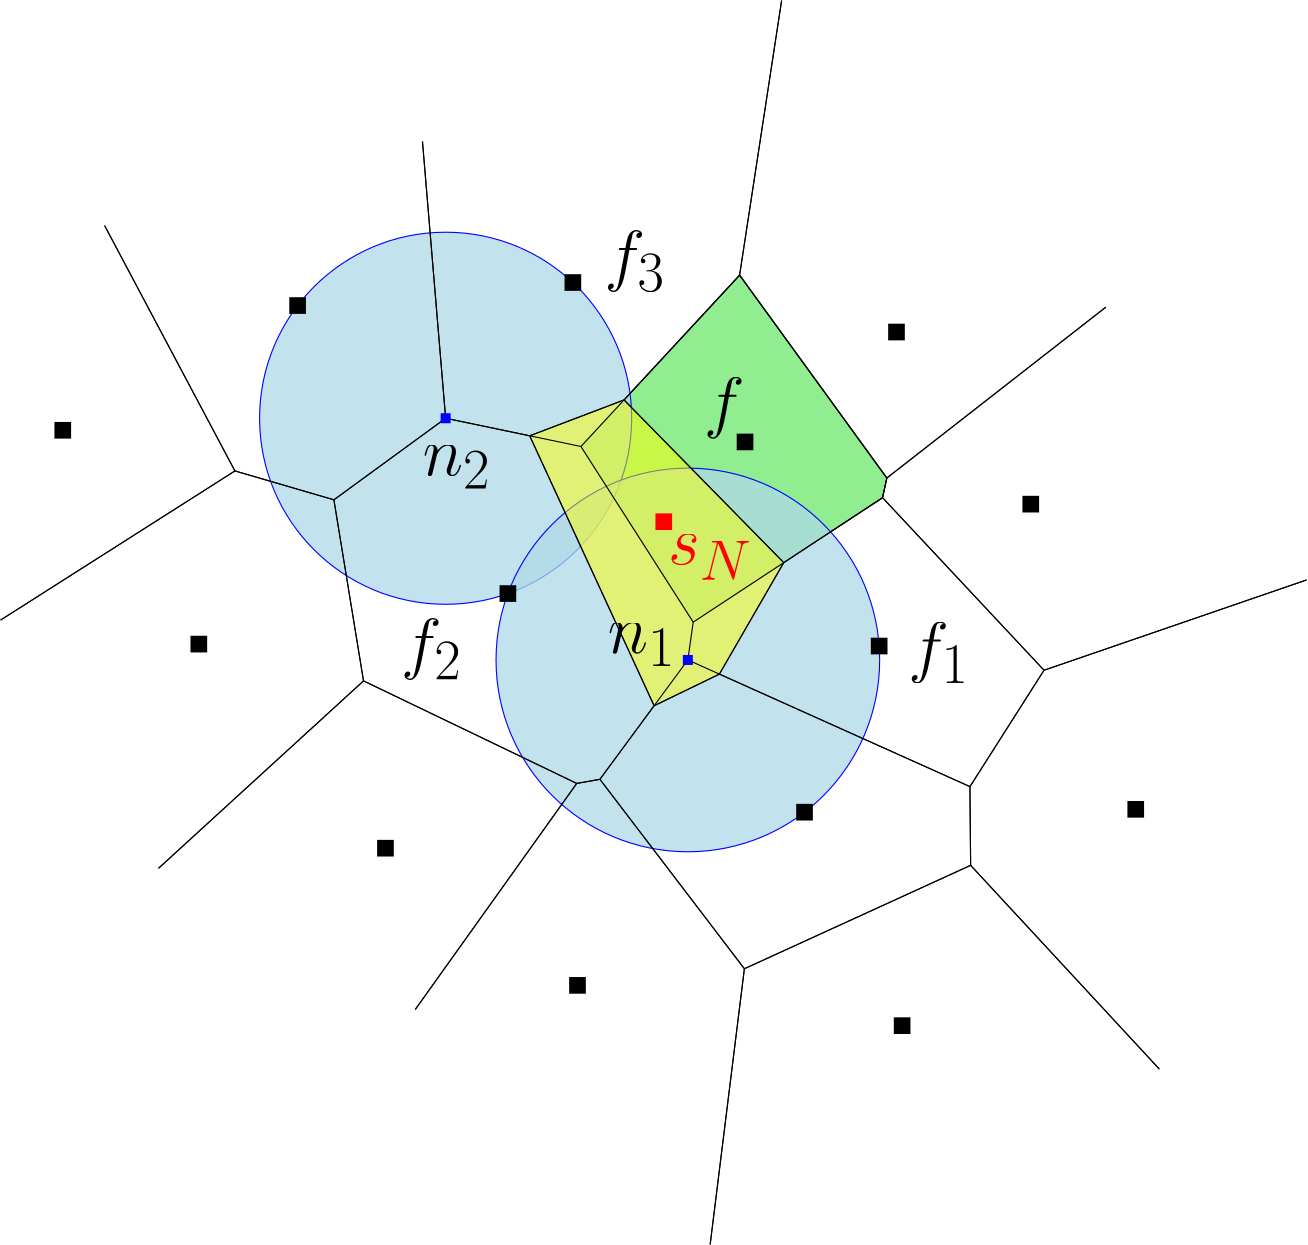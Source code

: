 <?xml version="1.0"?>
<!DOCTYPE ipe SYSTEM "ipe.dtd">
<ipe version="70212" creator="Ipe 7.2.12">
<info created="D:20190917160433" modified="D:20191009135508"/>
<ipestyle name="basic">
<symbol name="arrow/arc(spx)">
<path stroke="sym-stroke" fill="sym-stroke" pen="sym-pen">
0 0 m
-1 0.333 l
-1 -0.333 l
h
</path>
</symbol>
<symbol name="arrow/farc(spx)">
<path stroke="sym-stroke" fill="white" pen="sym-pen">
0 0 m
-1 0.333 l
-1 -0.333 l
h
</path>
</symbol>
<symbol name="arrow/ptarc(spx)">
<path stroke="sym-stroke" fill="sym-stroke" pen="sym-pen">
0 0 m
-1 0.333 l
-0.8 0 l
-1 -0.333 l
h
</path>
</symbol>
<symbol name="arrow/fptarc(spx)">
<path stroke="sym-stroke" fill="white" pen="sym-pen">
0 0 m
-1 0.333 l
-0.8 0 l
-1 -0.333 l
h
</path>
</symbol>
<symbol name="mark/circle(sx)" transformations="translations">
<path fill="sym-stroke">
0.6 0 0 0.6 0 0 e
0.4 0 0 0.4 0 0 e
</path>
</symbol>
<symbol name="mark/disk(sx)" transformations="translations">
<path fill="sym-stroke">
0.6 0 0 0.6 0 0 e
</path>
</symbol>
<symbol name="mark/fdisk(sfx)" transformations="translations">
<group>
<path fill="sym-fill">
0.5 0 0 0.5 0 0 e
</path>
<path fill="sym-stroke" fillrule="eofill">
0.6 0 0 0.6 0 0 e
0.4 0 0 0.4 0 0 e
</path>
</group>
</symbol>
<symbol name="mark/box(sx)" transformations="translations">
<path fill="sym-stroke" fillrule="eofill">
-0.6 -0.6 m
0.6 -0.6 l
0.6 0.6 l
-0.6 0.6 l
h
-0.4 -0.4 m
0.4 -0.4 l
0.4 0.4 l
-0.4 0.4 l
h
</path>
</symbol>
<symbol name="mark/square(sx)" transformations="translations">
<path fill="sym-stroke">
-0.6 -0.6 m
0.6 -0.6 l
0.6 0.6 l
-0.6 0.6 l
h
</path>
</symbol>
<symbol name="mark/fsquare(sfx)" transformations="translations">
<group>
<path fill="sym-fill">
-0.5 -0.5 m
0.5 -0.5 l
0.5 0.5 l
-0.5 0.5 l
h
</path>
<path fill="sym-stroke" fillrule="eofill">
-0.6 -0.6 m
0.6 -0.6 l
0.6 0.6 l
-0.6 0.6 l
h
-0.4 -0.4 m
0.4 -0.4 l
0.4 0.4 l
-0.4 0.4 l
h
</path>
</group>
</symbol>
<symbol name="mark/cross(sx)" transformations="translations">
<group>
<path fill="sym-stroke">
-0.43 -0.57 m
0.57 0.43 l
0.43 0.57 l
-0.57 -0.43 l
h
</path>
<path fill="sym-stroke">
-0.43 0.57 m
0.57 -0.43 l
0.43 -0.57 l
-0.57 0.43 l
h
</path>
</group>
</symbol>
<symbol name="arrow/fnormal(spx)">
<path stroke="sym-stroke" fill="white" pen="sym-pen">
0 0 m
-1 0.333 l
-1 -0.333 l
h
</path>
</symbol>
<symbol name="arrow/pointed(spx)">
<path stroke="sym-stroke" fill="sym-stroke" pen="sym-pen">
0 0 m
-1 0.333 l
-0.8 0 l
-1 -0.333 l
h
</path>
</symbol>
<symbol name="arrow/fpointed(spx)">
<path stroke="sym-stroke" fill="white" pen="sym-pen">
0 0 m
-1 0.333 l
-0.8 0 l
-1 -0.333 l
h
</path>
</symbol>
<symbol name="arrow/linear(spx)">
<path stroke="sym-stroke" pen="sym-pen">
-1 0.333 m
0 0 l
-1 -0.333 l
</path>
</symbol>
<symbol name="arrow/fdouble(spx)">
<path stroke="sym-stroke" fill="white" pen="sym-pen">
0 0 m
-1 0.333 l
-1 -0.333 l
h
-1 0 m
-2 0.333 l
-2 -0.333 l
h
</path>
</symbol>
<symbol name="arrow/double(spx)">
<path stroke="sym-stroke" fill="sym-stroke" pen="sym-pen">
0 0 m
-1 0.333 l
-1 -0.333 l
h
-1 0 m
-2 0.333 l
-2 -0.333 l
h
</path>
</symbol>
<pen name="heavier" value="0.8"/>
<pen name="fat" value="1.2"/>
<pen name="ultrafat" value="2"/>
<symbolsize name="large" value="5"/>
<symbolsize name="small" value="2"/>
<symbolsize name="tiny" value="1.1"/>
<arrowsize name="large" value="10"/>
<arrowsize name="small" value="5"/>
<arrowsize name="tiny" value="3"/>
<color name="red" value="1 0 0"/>
<color name="green" value="0 1 0"/>
<color name="blue" value="0 0 1"/>
<color name="yellow" value="1 1 0"/>
<color name="orange" value="1 0.647 0"/>
<color name="gold" value="1 0.843 0"/>
<color name="purple" value="0.627 0.125 0.941"/>
<color name="gray" value="0.745"/>
<color name="brown" value="0.647 0.165 0.165"/>
<color name="navy" value="0 0 0.502"/>
<color name="pink" value="1 0.753 0.796"/>
<color name="seagreen" value="0.18 0.545 0.341"/>
<color name="turquoise" value="0.251 0.878 0.816"/>
<color name="violet" value="0.933 0.51 0.933"/>
<color name="darkblue" value="0 0 0.545"/>
<color name="darkcyan" value="0 0.545 0.545"/>
<color name="darkgray" value="0.663"/>
<color name="darkgreen" value="0 0.392 0"/>
<color name="darkmagenta" value="0.545 0 0.545"/>
<color name="darkorange" value="1 0.549 0"/>
<color name="darkred" value="0.545 0 0"/>
<color name="lightblue" value="0.678 0.847 0.902"/>
<color name="lightcyan" value="0.878 1 1"/>
<color name="lightgray" value="0.827"/>
<color name="lightgreen" value="0.565 0.933 0.565"/>
<color name="lightyellow" value="1 1 0.878"/>
<dashstyle name="dashed" value="[4] 0"/>
<dashstyle name="dotted" value="[1 3] 0"/>
<dashstyle name="dash dotted" value="[4 2 1 2] 0"/>
<dashstyle name="dash dot dotted" value="[4 2 1 2 1 2] 0"/>
<textsize name="large" value="\large"/>
<textsize name="small" value="\small"/>
<textsize name="tiny" value="\tiny"/>
<textsize name="Large" value="\Large"/>
<textsize name="LARGE" value="\LARGE"/>
<textsize name="huge" value="\huge"/>
<textsize name="Huge" value="\Huge"/>
<textsize name="footnote" value="\footnotesize"/>
<textstyle name="center" begin="\begin{center}" end="\end{center}"/>
<textstyle name="itemize" begin="\begin{itemize}" end="\end{itemize}"/>
<textstyle name="item" begin="\begin{itemize}\item{}" end="\end{itemize}"/>
<gridsize name="4 pts" value="4"/>
<gridsize name="8 pts (~3 mm)" value="8"/>
<gridsize name="16 pts (~6 mm)" value="16"/>
<gridsize name="32 pts (~12 mm)" value="32"/>
<gridsize name="10 pts (~3.5 mm)" value="10"/>
<gridsize name="20 pts (~7 mm)" value="20"/>
<gridsize name="14 pts (~5 mm)" value="14"/>
<gridsize name="28 pts (~10 mm)" value="28"/>
<gridsize name="56 pts (~20 mm)" value="56"/>
<anglesize name="90 deg" value="90"/>
<anglesize name="60 deg" value="60"/>
<anglesize name="45 deg" value="45"/>
<anglesize name="30 deg" value="30"/>
<anglesize name="22.5 deg" value="22.5"/>
<opacity name="10%" value="0.1"/>
<opacity name="30%" value="0.3"/>
<opacity name="50%" value="0.5"/>
<opacity name="75%" value="0.75"/>
<tiling name="falling" angle="-60" step="4" width="1"/>
<tiling name="rising" angle="30" step="4" width="1"/>
</ipestyle>
<page>
<layer name="circles"/>
<layer name="sites"/>
<layer name="first_diagram"/>
<layer name="new_site"/>
<layer name="new_diagram"/>
<layer name="cell_with_changes"/>
<layer name="neighbors"/>
<layer name="texts"/>
<layer name="face_names"/>
<view layers="circles sites first_diagram new_site new_diagram cell_with_changes neighbors texts face_names" active="texts"/>
<path layer="cell_with_changes" stroke="black" fill="lightgreen">
255.855 540.597 m
312.981 602.29 l
365.982 529.251 l
364.439 522.166 l
296.277 477.373 l
h
</path>
<path layer="circles" stroke="blue" fill="lightblue" opacity="75%" stroke-opacity="opaque">
66.9745 0 0 66.9745 207.153 550.77 e
</path>
<path stroke="blue" fill="lightblue" opacity="75%" stroke-opacity="opaque">
69.053 0 0 69.053 294.352 463.755 e
</path>
<path layer="cell_with_changes" stroke="black" fill="yellow" opacity="50%" stroke-opacity="opaque">
237.413 544.45 m
271.374 557.358 l
328.87 498.792 l
305.703 458.658 l
282.201 447.269 l
h
</path>
<use layer="sites" matrix="1 0 0 1 -2.15455 0.538637" name="mark/square(sx)" pos="71.4755 545.9" size="large" stroke="black"/>
<use matrix="1 0 0 1 -2.15455 0.538637" name="mark/square(sx)" pos="120.459 468.925" size="large" stroke="black"/>
<use matrix="1 0 0 1 -23.2747 30.7464" name="mark/square(sx)" pos="177.14 560.595" size="large" stroke="black"/>
<use matrix="1 0 0 1 -2.15455 0.538637" name="mark/square(sx)" pos="231.722 487.119" size="large" stroke="black"/>
<use matrix="1 0 0 1 -2.15455 0.538637" name="mark/square(sx)" pos="187.637 395.45" size="large" stroke="black"/>
<use matrix="1 0 0 1 -15.8522 -16.2429" name="mark/square(sx)" pos="268.81 615.876" size="large" stroke="black"/>
<use matrix="1 0 0 1 -2.15455 0.538637" name="mark/square(sx)" pos="419.959 519.308" size="large" stroke="black"/>
<use matrix="1 0 0 1 -2.15455 0.538637" name="mark/square(sx)" pos="365.377 468.225" size="large" stroke="black"/>
<use matrix="1 0 0 1 -2.15455 0.538637" name="mark/square(sx)" pos="457.746 409.445" size="large" stroke="black"/>
<use matrix="1 0 0 1 -5.79093 -28.5524" name="mark/square(sx)" pos="260.412 375.157" size="large" stroke="black"/>
<use matrix="1 0 0 1 4.67843 6.41389" name="mark/square(sx)" pos="366.817 325.684" size="large" stroke="black"/>
<use matrix="1 0 0 1 -5.30344 -19.9474" name="mark/square(sx)" pos="374.766 601.752" size="large" stroke="black"/>
<use matrix="1 0 0 1 -6.62279 1.60594" name="mark/square(sx)" pos="342.985 407.346" size="large" stroke="black"/>
<use matrix="1 0 0 1 -2.15455 0.538637" name="mark/square(sx)" pos="317.093 541.701" size="large" stroke="black"/>
<group layer="first_diagram">
<path stroke="black">
207.153 550.77 m
255.855 540.597 l
</path>
<path stroke="black">
207.153 550.77 m
166.93 521.402 l
</path>
<path stroke="black">
207.153 550.77 m
198.814 650.422 l
</path>
<path stroke="black">
131.291 531.801 m
46.9253 478.114 l
</path>
<path stroke="black">
131.291 531.801 m
84.3853 620.118 l
</path>
<path stroke="black">
131.291 531.801 m
166.93 521.402 l
</path>
<path stroke="black">
166.93 521.402 m
177.589 456.22 l
</path>
<path stroke="black">
312.981 602.29 m
328.107 701.139 l
</path>
<path stroke="black">
312.981 602.29 m
365.982 529.251 l
</path>
<path stroke="black">
312.981 602.29 m
255.855 540.597 l
</path>
<path stroke="black">
255.855 540.597 m
296.277 477.373 l
</path>
<path stroke="black">
296.277 477.373 m
294.352 463.755 l
</path>
<path stroke="black">
296.277 477.373 m
364.439 522.166 l
</path>
<path stroke="black">
254.344 419.307 m
262.686 420.788 l
</path>
<path stroke="black">
254.344 419.307 m
196.221 337.933 l
</path>
<path stroke="black">
254.344 419.307 m
177.589 456.22 l
</path>
<path stroke="black">
177.589 456.22 m
103.786 388.743 l
</path>
<path stroke="black">
422.568 460.055 m
395.902 418.151 l
</path>
<path stroke="black">
422.568 460.055 m
517.131 492.58 l
</path>
<path stroke="black">
422.568 460.055 m
364.439 522.166 l
</path>
<path stroke="black">
365.982 529.251 m
444.823 590.765 l
</path>
<path stroke="black">
365.982 529.251 m
364.439 522.166 l
</path>
<path stroke="black">
314.702 352.592 m
302.384 253.354 l
</path>
<path stroke="black">
314.702 352.592 m
262.686 420.788 l
</path>
<path stroke="black">
314.702 352.592 m
396.147 389.824 l
</path>
<path stroke="black">
262.686 420.788 m
294.352 463.755 l
</path>
<path stroke="black">
294.352 463.755 m
395.902 418.151 l
</path>
<path stroke="black">
396.147 389.824 m
464.097 316.457 l
</path>
<path stroke="black">
396.147 389.824 m
395.902 418.151 l
</path>
</group>
<group layer="new_diagram">
<path stroke="black">
207.153 550.77 m
237.413 544.45 l
</path>
<path stroke="black">
207.153 550.77 m
166.93 521.402 l
</path>
<path stroke="black">
207.153 550.77 m
198.814 650.422 l
</path>
<path stroke="black">
131.291 531.801 m
46.9253 478.114 l
</path>
<path stroke="black">
131.291 531.801 m
84.3853 620.118 l
</path>
<path stroke="black">
131.291 531.801 m
166.93 521.402 l
</path>
<path stroke="black">
166.93 521.402 m
177.589 456.22 l
</path>
<path stroke="black">
312.981 602.29 m
328.107 701.139 l
</path>
<path stroke="black">
312.981 602.29 m
365.982 529.251 l
</path>
<path stroke="black">
312.981 602.29 m
271.374 557.358 l
</path>
<path stroke="black">
254.344 419.307 m
262.686 420.788 l
</path>
<path stroke="black">
254.344 419.307 m
196.221 337.933 l
</path>
<path stroke="black">
254.344 419.307 m
177.589 456.22 l
</path>
<path stroke="black">
177.589 456.22 m
103.786 388.743 l
</path>
<path stroke="black">
422.568 460.055 m
395.902 418.151 l
</path>
<path stroke="black">
422.568 460.055 m
517.131 492.58 l
</path>
<path stroke="black">
422.568 460.055 m
364.439 522.166 l
</path>
<path stroke="black">
365.982 529.251 m
444.823 590.765 l
</path>
<path stroke="black">
365.982 529.251 m
364.439 522.166 l
</path>
<path stroke="black">
364.439 522.166 m
328.87 498.792 l
</path>
<path stroke="black">
314.702 352.592 m
302.384 253.354 l
</path>
<path stroke="black">
314.702 352.592 m
262.686 420.788 l
</path>
<path stroke="black">
314.702 352.592 m
396.147 389.824 l
</path>
<path stroke="black">
262.686 420.788 m
282.201 447.269 l
</path>
<path stroke="black">
396.147 389.824 m
464.097 316.457 l
</path>
<path stroke="black">
396.147 389.824 m
395.902 418.151 l
</path>
<path stroke="black">
395.902 418.151 m
305.703 458.658 l
</path>
<path stroke="black">
237.413 544.45 m
282.201 447.269 l
</path>
<path stroke="black">
237.413 544.45 m
271.374 557.358 l
</path>
<path stroke="black">
271.374 557.358 m
328.87 498.792 l
</path>
<path stroke="black">
328.87 498.792 m
305.703 458.658 l
</path>
<path stroke="black">
282.201 447.269 m
305.703 458.658 l
</path>
</group>
<use layer="neighbors" name="mark/square(sx)" pos="207.153 550.77" size="normal" stroke="blue"/>
<use name="mark/square(sx)" pos="294.352 463.755" size="normal" stroke="blue"/>
<use layer="new_site" matrix="1 0 0 1 -32.1596 42.0056" name="mark/square(sx)" pos="317.846 471.516" size="large" stroke="red"/>
<text layer="texts" matrix="1 0 0 1 -11.2061 -6.88192" transformations="translations" pos="298.394 505.112" stroke="red" type="label" width="30.29" height="10.674" depth="5.58" valign="baseline" size="Huge" style="math">s_N</text>
<text matrix="1 0 0 1 -15.822 -15.8205" transformations="translations" pos="315.962 564.238" stroke="black" type="label" width="14.61" height="17.213" depth="4.82" valign="baseline" size="Huge" style="math">f</text>
<text matrix="1 0 0 1 -10.8161 -6.76633" transformations="translations" pos="209.69 537.037" stroke="black" type="label" width="24.462" height="10.674" depth="4.78" valign="baseline" size="Huge" style="math">n_2</text>
<text matrix="1 0 0 1 -31.465 20.7893" transformations="translations" pos="296.971 445.526" stroke="black" type="label" width="24.462" height="10.674" depth="4.78" valign="baseline" size="Huge" style="math">n_1</text>
<text layer="face_names" matrix="1 0 0 1 -13.7994 -8.17351" transformations="translations" pos="387.503 468.456" stroke="black" type="label" width="21.937" height="17.213" depth="4.82" valign="baseline" size="Huge" style="math">f_1</text>
<text matrix="1 0 0 1 -11.1564 -10.9673" transformations="translations" pos="202.26 472.533" stroke="black" type="label" width="21.937" height="17.213" depth="4.82" valign="baseline" size="Huge" style="math">f_2</text>
<text matrix="1 0 0 1 16.1902 -35.8867" transformations="translations" pos="248.114 637.152" stroke="black" type="label" width="21.937" height="17.213" depth="4.82" valign="baseline" size="Huge" style="math">f_3</text>
</page>
</ipe>
